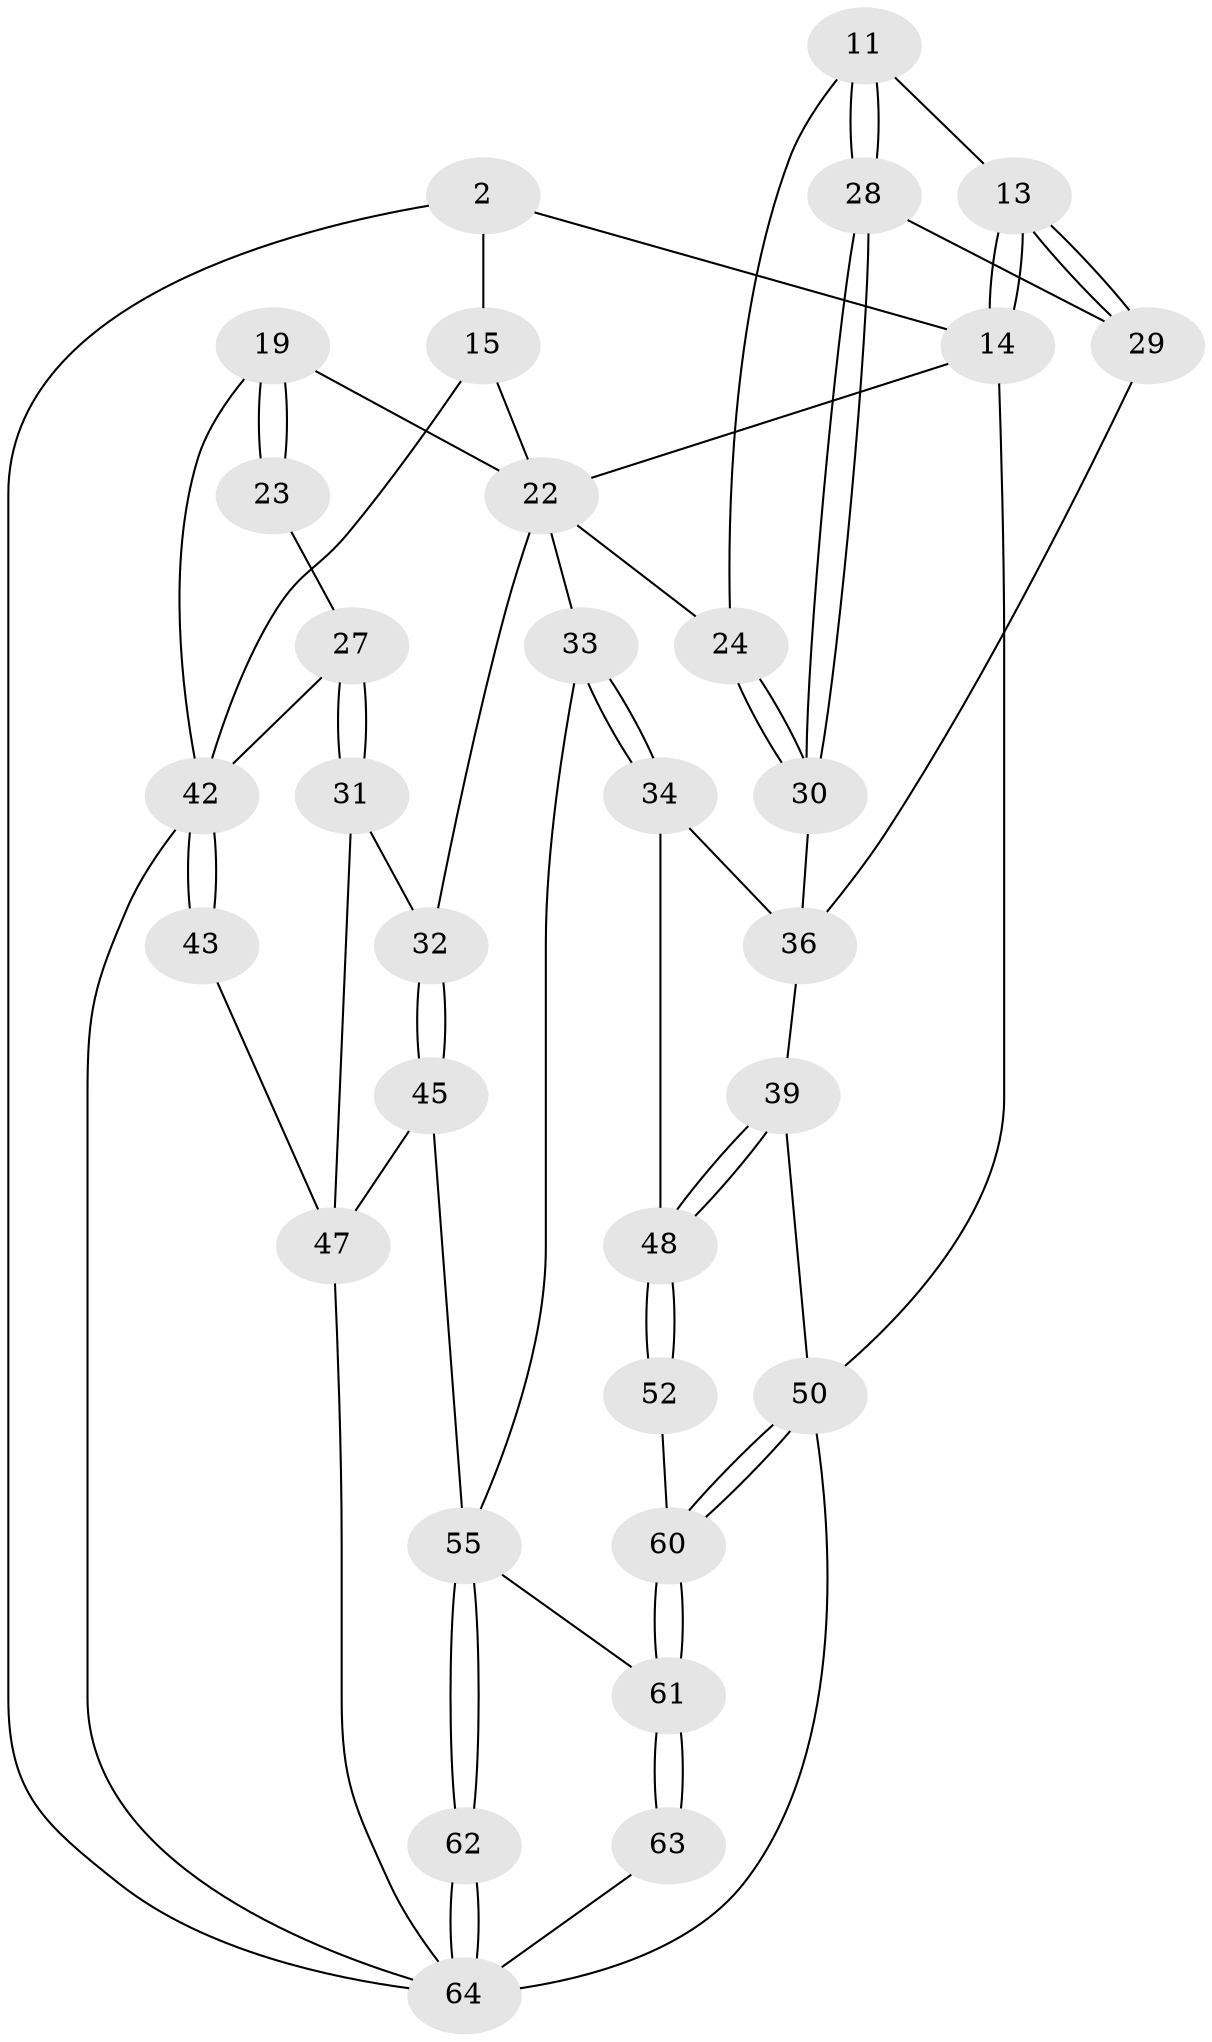 // original degree distribution, {3: 0.03125, 5: 0.40625, 4: 0.296875, 6: 0.265625}
// Generated by graph-tools (version 1.1) at 2025/04/03/04/25 22:04:32]
// undirected, 32 vertices, 69 edges
graph export_dot {
graph [start="1"]
  node [color=gray90,style=filled];
  2 [pos="+1+0",super="+1"];
  11 [pos="+0.15770868068648156+0.22888520655141897"];
  13 [pos="+0+0.25344750419223905",super="+12"];
  14 [pos="+0+0.2530926497691494",super="+3+4"];
  15 [pos="+1+0",super="+6"];
  19 [pos="+0.66007482447388+0.2963898091103967",super="+18+17"];
  22 [pos="+0.39028538632411347+0.2249632052219878",super="+21+9+20"];
  23 [pos="+0.7324482659035837+0.236159891771336"];
  24 [pos="+0.35301403919742547+0.23602343183542251",super="+10"];
  27 [pos="+0.8152457505980995+0.33530207177319193"];
  28 [pos="+0.12871718606796417+0.2765463746438507"];
  29 [pos="+0.10886486721677238+0.28442714055545737"];
  30 [pos="+0.2319188332983215+0.42931002088856834"];
  31 [pos="+0.715378689370747+0.4188973179958605"];
  32 [pos="+0.6764978722788737+0.3839257646184642"];
  33 [pos="+0.4289705972555548+0.5151431583647849"];
  34 [pos="+0.23560123522232312+0.46806068688376395"];
  36 [pos="+0.07493519409172769+0.3734790937206302",super="+35"];
  39 [pos="+0.02921954621860585+0.4577752242436584"];
  42 [pos="+1+0.806293608899407",super="+25+26"];
  43 [pos="+0.8556216594741418+0.4450074245158553"];
  45 [pos="+0.5147454923004587+0.618479015273548"];
  47 [pos="+0.7266425079969799+0.6046048906123525",super="+44"];
  48 [pos="+0.1805616771923614+0.5144256186850045"];
  50 [pos="+0+1",super="+49+38"];
  52 [pos="+0.17396960018685512+0.5503766546779992"];
  55 [pos="+0.4691021197766312+0.6403813394336525",super="+46"];
  60 [pos="+0+1",super="+59+58+54"];
  61 [pos="+0.19139317066588815+1",super="+57+56"];
  62 [pos="+0.6033948280047626+0.8248706850557563"];
  63 [pos="+0.37563856450350147+1"];
  64 [pos="+0.5460817976260455+1",super="+41+51"];
  2 -- 15 [weight=2];
  2 -- 14;
  2 -- 64;
  11 -- 28;
  11 -- 28;
  11 -- 13;
  11 -- 24;
  13 -- 14 [weight=2];
  13 -- 14;
  13 -- 29;
  13 -- 29;
  14 -- 50 [weight=2];
  14 -- 22;
  15 -- 42;
  15 -- 22;
  19 -- 23 [weight=2];
  19 -- 23;
  19 -- 42;
  19 -- 22 [weight=2];
  22 -- 24 [weight=2];
  22 -- 33;
  22 -- 32;
  23 -- 27;
  24 -- 30;
  24 -- 30;
  27 -- 31;
  27 -- 31;
  27 -- 42;
  28 -- 29;
  28 -- 30;
  28 -- 30;
  29 -- 36;
  30 -- 36;
  31 -- 32;
  31 -- 47;
  32 -- 45;
  32 -- 45;
  33 -- 34;
  33 -- 34;
  33 -- 55;
  34 -- 48;
  34 -- 36;
  36 -- 39;
  39 -- 48;
  39 -- 48;
  39 -- 50;
  42 -- 43 [weight=2];
  42 -- 43;
  42 -- 64;
  43 -- 47;
  45 -- 47;
  45 -- 55;
  47 -- 64;
  48 -- 52;
  48 -- 52;
  50 -- 60 [weight=3];
  50 -- 60;
  50 -- 64;
  52 -- 60 [weight=2];
  55 -- 62;
  55 -- 62;
  55 -- 61;
  60 -- 61 [weight=2];
  60 -- 61;
  61 -- 63 [weight=2];
  61 -- 63;
  62 -- 64 [weight=2];
  62 -- 64;
  63 -- 64;
}
